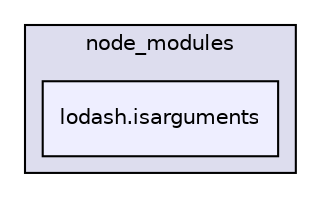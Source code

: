 digraph "gulp-src/node_modules/gulp-html-to-json/node_modules/gulp-util/node_modules/lodash.template/node_modules/lodash.keys/node_modules/lodash.isarguments" {
  compound=true
  node [ fontsize="10", fontname="Helvetica"];
  edge [ labelfontsize="10", labelfontname="Helvetica"];
  subgraph clusterdir_8a37d11917f1a47d7849e3ff13bf05b5 {
    graph [ bgcolor="#ddddee", pencolor="black", label="node_modules" fontname="Helvetica", fontsize="10", URL="dir_8a37d11917f1a47d7849e3ff13bf05b5.html"]
  dir_69f10bf572dce52868fa43da3d214453 [shape=box, label="lodash.isarguments", style="filled", fillcolor="#eeeeff", pencolor="black", URL="dir_69f10bf572dce52868fa43da3d214453.html"];
  }
}
